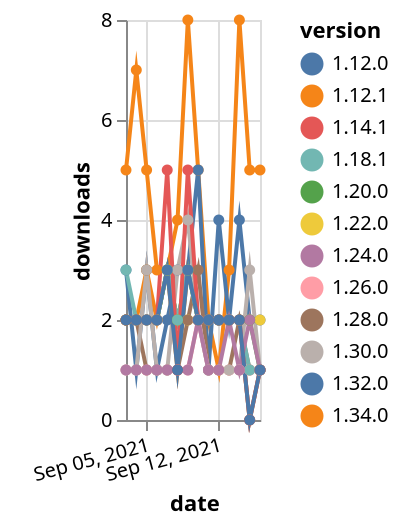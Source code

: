 {"$schema": "https://vega.github.io/schema/vega-lite/v5.json", "description": "A simple bar chart with embedded data.", "data": {"values": [{"date": "2021-09-03", "total": 238, "delta": 5, "version": "1.34.0"}, {"date": "2021-09-04", "total": 245, "delta": 7, "version": "1.34.0"}, {"date": "2021-09-05", "total": 250, "delta": 5, "version": "1.34.0"}, {"date": "2021-09-06", "total": 253, "delta": 3, "version": "1.34.0"}, {"date": "2021-09-07", "total": 256, "delta": 3, "version": "1.34.0"}, {"date": "2021-09-08", "total": 260, "delta": 4, "version": "1.34.0"}, {"date": "2021-09-09", "total": 268, "delta": 8, "version": "1.34.0"}, {"date": "2021-09-10", "total": 273, "delta": 5, "version": "1.34.0"}, {"date": "2021-09-11", "total": 275, "delta": 2, "version": "1.34.0"}, {"date": "2021-09-12", "total": 276, "delta": 1, "version": "1.34.0"}, {"date": "2021-09-13", "total": 279, "delta": 3, "version": "1.34.0"}, {"date": "2021-09-14", "total": 287, "delta": 8, "version": "1.34.0"}, {"date": "2021-09-15", "total": 292, "delta": 5, "version": "1.34.0"}, {"date": "2021-09-16", "total": 297, "delta": 5, "version": "1.34.0"}, {"date": "2021-09-03", "total": 863, "delta": 3, "version": "1.32.0"}, {"date": "2021-09-04", "total": 864, "delta": 1, "version": "1.32.0"}, {"date": "2021-09-05", "total": 867, "delta": 3, "version": "1.32.0"}, {"date": "2021-09-06", "total": 868, "delta": 1, "version": "1.32.0"}, {"date": "2021-09-07", "total": 870, "delta": 2, "version": "1.32.0"}, {"date": "2021-09-08", "total": 873, "delta": 3, "version": "1.32.0"}, {"date": "2021-09-09", "total": 876, "delta": 3, "version": "1.32.0"}, {"date": "2021-09-10", "total": 881, "delta": 5, "version": "1.32.0"}, {"date": "2021-09-11", "total": 882, "delta": 1, "version": "1.32.0"}, {"date": "2021-09-12", "total": 886, "delta": 4, "version": "1.32.0"}, {"date": "2021-09-13", "total": 888, "delta": 2, "version": "1.32.0"}, {"date": "2021-09-14", "total": 892, "delta": 4, "version": "1.32.0"}, {"date": "2021-09-15", "total": 894, "delta": 2, "version": "1.32.0"}, {"date": "2021-09-16", "total": 896, "delta": 2, "version": "1.32.0"}, {"date": "2021-09-03", "total": 2408, "delta": 2, "version": "1.22.0"}, {"date": "2021-09-04", "total": 2410, "delta": 2, "version": "1.22.0"}, {"date": "2021-09-05", "total": 2412, "delta": 2, "version": "1.22.0"}, {"date": "2021-09-06", "total": 2414, "delta": 2, "version": "1.22.0"}, {"date": "2021-09-07", "total": 2417, "delta": 3, "version": "1.22.0"}, {"date": "2021-09-08", "total": 2419, "delta": 2, "version": "1.22.0"}, {"date": "2021-09-09", "total": 2421, "delta": 2, "version": "1.22.0"}, {"date": "2021-09-10", "total": 2423, "delta": 2, "version": "1.22.0"}, {"date": "2021-09-11", "total": 2425, "delta": 2, "version": "1.22.0"}, {"date": "2021-09-12", "total": 2427, "delta": 2, "version": "1.22.0"}, {"date": "2021-09-13", "total": 2429, "delta": 2, "version": "1.22.0"}, {"date": "2021-09-14", "total": 2431, "delta": 2, "version": "1.22.0"}, {"date": "2021-09-15", "total": 2433, "delta": 2, "version": "1.22.0"}, {"date": "2021-09-16", "total": 2435, "delta": 2, "version": "1.22.0"}, {"date": "2021-09-03", "total": 717, "delta": 2, "version": "1.28.0"}, {"date": "2021-09-04", "total": 719, "delta": 2, "version": "1.28.0"}, {"date": "2021-09-05", "total": 720, "delta": 1, "version": "1.28.0"}, {"date": "2021-09-06", "total": 721, "delta": 1, "version": "1.28.0"}, {"date": "2021-09-07", "total": 722, "delta": 1, "version": "1.28.0"}, {"date": "2021-09-08", "total": 723, "delta": 1, "version": "1.28.0"}, {"date": "2021-09-09", "total": 725, "delta": 2, "version": "1.28.0"}, {"date": "2021-09-10", "total": 728, "delta": 3, "version": "1.28.0"}, {"date": "2021-09-11", "total": 729, "delta": 1, "version": "1.28.0"}, {"date": "2021-09-12", "total": 730, "delta": 1, "version": "1.28.0"}, {"date": "2021-09-13", "total": 731, "delta": 1, "version": "1.28.0"}, {"date": "2021-09-14", "total": 733, "delta": 2, "version": "1.28.0"}, {"date": "2021-09-15", "total": 734, "delta": 1, "version": "1.28.0"}, {"date": "2021-09-16", "total": 735, "delta": 1, "version": "1.28.0"}, {"date": "2021-09-03", "total": 412, "delta": 1, "version": "1.26.0"}, {"date": "2021-09-04", "total": 413, "delta": 1, "version": "1.26.0"}, {"date": "2021-09-05", "total": 414, "delta": 1, "version": "1.26.0"}, {"date": "2021-09-06", "total": 415, "delta": 1, "version": "1.26.0"}, {"date": "2021-09-07", "total": 416, "delta": 1, "version": "1.26.0"}, {"date": "2021-09-08", "total": 417, "delta": 1, "version": "1.26.0"}, {"date": "2021-09-09", "total": 418, "delta": 1, "version": "1.26.0"}, {"date": "2021-09-10", "total": 420, "delta": 2, "version": "1.26.0"}, {"date": "2021-09-11", "total": 421, "delta": 1, "version": "1.26.0"}, {"date": "2021-09-12", "total": 422, "delta": 1, "version": "1.26.0"}, {"date": "2021-09-13", "total": 423, "delta": 1, "version": "1.26.0"}, {"date": "2021-09-14", "total": 424, "delta": 1, "version": "1.26.0"}, {"date": "2021-09-15", "total": 425, "delta": 1, "version": "1.26.0"}, {"date": "2021-09-16", "total": 426, "delta": 1, "version": "1.26.0"}, {"date": "2021-09-03", "total": 3002, "delta": 2, "version": "1.12.1"}, {"date": "2021-09-04", "total": 3004, "delta": 2, "version": "1.12.1"}, {"date": "2021-09-05", "total": 3007, "delta": 3, "version": "1.12.1"}, {"date": "2021-09-06", "total": 3009, "delta": 2, "version": "1.12.1"}, {"date": "2021-09-07", "total": 3012, "delta": 3, "version": "1.12.1"}, {"date": "2021-09-08", "total": 3013, "delta": 1, "version": "1.12.1"}, {"date": "2021-09-09", "total": 3016, "delta": 3, "version": "1.12.1"}, {"date": "2021-09-10", "total": 3018, "delta": 2, "version": "1.12.1"}, {"date": "2021-09-11", "total": 3020, "delta": 2, "version": "1.12.1"}, {"date": "2021-09-12", "total": 3022, "delta": 2, "version": "1.12.1"}, {"date": "2021-09-13", "total": 3024, "delta": 2, "version": "1.12.1"}, {"date": "2021-09-14", "total": 3026, "delta": 2, "version": "1.12.1"}, {"date": "2021-09-15", "total": 3026, "delta": 0, "version": "1.12.1"}, {"date": "2021-09-16", "total": 3027, "delta": 1, "version": "1.12.1"}, {"date": "2021-09-03", "total": 3268, "delta": 2, "version": "1.20.0"}, {"date": "2021-09-04", "total": 3270, "delta": 2, "version": "1.20.0"}, {"date": "2021-09-05", "total": 3272, "delta": 2, "version": "1.20.0"}, {"date": "2021-09-06", "total": 3274, "delta": 2, "version": "1.20.0"}, {"date": "2021-09-07", "total": 3277, "delta": 3, "version": "1.20.0"}, {"date": "2021-09-08", "total": 3279, "delta": 2, "version": "1.20.0"}, {"date": "2021-09-09", "total": 3282, "delta": 3, "version": "1.20.0"}, {"date": "2021-09-10", "total": 3284, "delta": 2, "version": "1.20.0"}, {"date": "2021-09-11", "total": 3286, "delta": 2, "version": "1.20.0"}, {"date": "2021-09-12", "total": 3288, "delta": 2, "version": "1.20.0"}, {"date": "2021-09-13", "total": 3290, "delta": 2, "version": "1.20.0"}, {"date": "2021-09-14", "total": 3292, "delta": 2, "version": "1.20.0"}, {"date": "2021-09-15", "total": 3294, "delta": 2, "version": "1.20.0"}, {"date": "2021-09-16", "total": 3295, "delta": 1, "version": "1.20.0"}, {"date": "2021-09-03", "total": 2590, "delta": 3, "version": "1.18.1"}, {"date": "2021-09-04", "total": 2592, "delta": 2, "version": "1.18.1"}, {"date": "2021-09-05", "total": 2594, "delta": 2, "version": "1.18.1"}, {"date": "2021-09-06", "total": 2596, "delta": 2, "version": "1.18.1"}, {"date": "2021-09-07", "total": 2599, "delta": 3, "version": "1.18.1"}, {"date": "2021-09-08", "total": 2601, "delta": 2, "version": "1.18.1"}, {"date": "2021-09-09", "total": 2604, "delta": 3, "version": "1.18.1"}, {"date": "2021-09-10", "total": 2606, "delta": 2, "version": "1.18.1"}, {"date": "2021-09-11", "total": 2608, "delta": 2, "version": "1.18.1"}, {"date": "2021-09-12", "total": 2610, "delta": 2, "version": "1.18.1"}, {"date": "2021-09-13", "total": 2612, "delta": 2, "version": "1.18.1"}, {"date": "2021-09-14", "total": 2614, "delta": 2, "version": "1.18.1"}, {"date": "2021-09-15", "total": 2615, "delta": 1, "version": "1.18.1"}, {"date": "2021-09-16", "total": 2616, "delta": 1, "version": "1.18.1"}, {"date": "2021-09-03", "total": 357, "delta": 1, "version": "1.30.0"}, {"date": "2021-09-04", "total": 358, "delta": 1, "version": "1.30.0"}, {"date": "2021-09-05", "total": 361, "delta": 3, "version": "1.30.0"}, {"date": "2021-09-06", "total": 362, "delta": 1, "version": "1.30.0"}, {"date": "2021-09-07", "total": 363, "delta": 1, "version": "1.30.0"}, {"date": "2021-09-08", "total": 366, "delta": 3, "version": "1.30.0"}, {"date": "2021-09-09", "total": 370, "delta": 4, "version": "1.30.0"}, {"date": "2021-09-10", "total": 372, "delta": 2, "version": "1.30.0"}, {"date": "2021-09-11", "total": 373, "delta": 1, "version": "1.30.0"}, {"date": "2021-09-12", "total": 374, "delta": 1, "version": "1.30.0"}, {"date": "2021-09-13", "total": 375, "delta": 1, "version": "1.30.0"}, {"date": "2021-09-14", "total": 376, "delta": 1, "version": "1.30.0"}, {"date": "2021-09-15", "total": 379, "delta": 3, "version": "1.30.0"}, {"date": "2021-09-16", "total": 380, "delta": 1, "version": "1.30.0"}, {"date": "2021-09-03", "total": 793, "delta": 1, "version": "1.24.0"}, {"date": "2021-09-04", "total": 794, "delta": 1, "version": "1.24.0"}, {"date": "2021-09-05", "total": 795, "delta": 1, "version": "1.24.0"}, {"date": "2021-09-06", "total": 796, "delta": 1, "version": "1.24.0"}, {"date": "2021-09-07", "total": 797, "delta": 1, "version": "1.24.0"}, {"date": "2021-09-08", "total": 798, "delta": 1, "version": "1.24.0"}, {"date": "2021-09-09", "total": 799, "delta": 1, "version": "1.24.0"}, {"date": "2021-09-10", "total": 801, "delta": 2, "version": "1.24.0"}, {"date": "2021-09-11", "total": 802, "delta": 1, "version": "1.24.0"}, {"date": "2021-09-12", "total": 803, "delta": 1, "version": "1.24.0"}, {"date": "2021-09-13", "total": 805, "delta": 2, "version": "1.24.0"}, {"date": "2021-09-14", "total": 806, "delta": 1, "version": "1.24.0"}, {"date": "2021-09-15", "total": 808, "delta": 2, "version": "1.24.0"}, {"date": "2021-09-16", "total": 809, "delta": 1, "version": "1.24.0"}, {"date": "2021-09-03", "total": 3791, "delta": 2, "version": "1.14.1"}, {"date": "2021-09-04", "total": 3793, "delta": 2, "version": "1.14.1"}, {"date": "2021-09-05", "total": 3795, "delta": 2, "version": "1.14.1"}, {"date": "2021-09-06", "total": 3797, "delta": 2, "version": "1.14.1"}, {"date": "2021-09-07", "total": 3802, "delta": 5, "version": "1.14.1"}, {"date": "2021-09-08", "total": 3803, "delta": 1, "version": "1.14.1"}, {"date": "2021-09-09", "total": 3808, "delta": 5, "version": "1.14.1"}, {"date": "2021-09-10", "total": 3810, "delta": 2, "version": "1.14.1"}, {"date": "2021-09-11", "total": 3812, "delta": 2, "version": "1.14.1"}, {"date": "2021-09-12", "total": 3814, "delta": 2, "version": "1.14.1"}, {"date": "2021-09-13", "total": 3816, "delta": 2, "version": "1.14.1"}, {"date": "2021-09-14", "total": 3818, "delta": 2, "version": "1.14.1"}, {"date": "2021-09-15", "total": 3818, "delta": 0, "version": "1.14.1"}, {"date": "2021-09-16", "total": 3819, "delta": 1, "version": "1.14.1"}, {"date": "2021-09-03", "total": 2587, "delta": 2, "version": "1.12.0"}, {"date": "2021-09-04", "total": 2589, "delta": 2, "version": "1.12.0"}, {"date": "2021-09-05", "total": 2591, "delta": 2, "version": "1.12.0"}, {"date": "2021-09-06", "total": 2593, "delta": 2, "version": "1.12.0"}, {"date": "2021-09-07", "total": 2596, "delta": 3, "version": "1.12.0"}, {"date": "2021-09-08", "total": 2597, "delta": 1, "version": "1.12.0"}, {"date": "2021-09-09", "total": 2600, "delta": 3, "version": "1.12.0"}, {"date": "2021-09-10", "total": 2602, "delta": 2, "version": "1.12.0"}, {"date": "2021-09-11", "total": 2604, "delta": 2, "version": "1.12.0"}, {"date": "2021-09-12", "total": 2606, "delta": 2, "version": "1.12.0"}, {"date": "2021-09-13", "total": 2608, "delta": 2, "version": "1.12.0"}, {"date": "2021-09-14", "total": 2610, "delta": 2, "version": "1.12.0"}, {"date": "2021-09-15", "total": 2610, "delta": 0, "version": "1.12.0"}, {"date": "2021-09-16", "total": 2611, "delta": 1, "version": "1.12.0"}]}, "width": "container", "mark": {"type": "line", "point": {"filled": true}}, "encoding": {"x": {"field": "date", "type": "temporal", "timeUnit": "yearmonthdate", "title": "date", "axis": {"labelAngle": -15}}, "y": {"field": "delta", "type": "quantitative", "title": "downloads"}, "color": {"field": "version", "type": "nominal"}, "tooltip": {"field": "delta"}}}